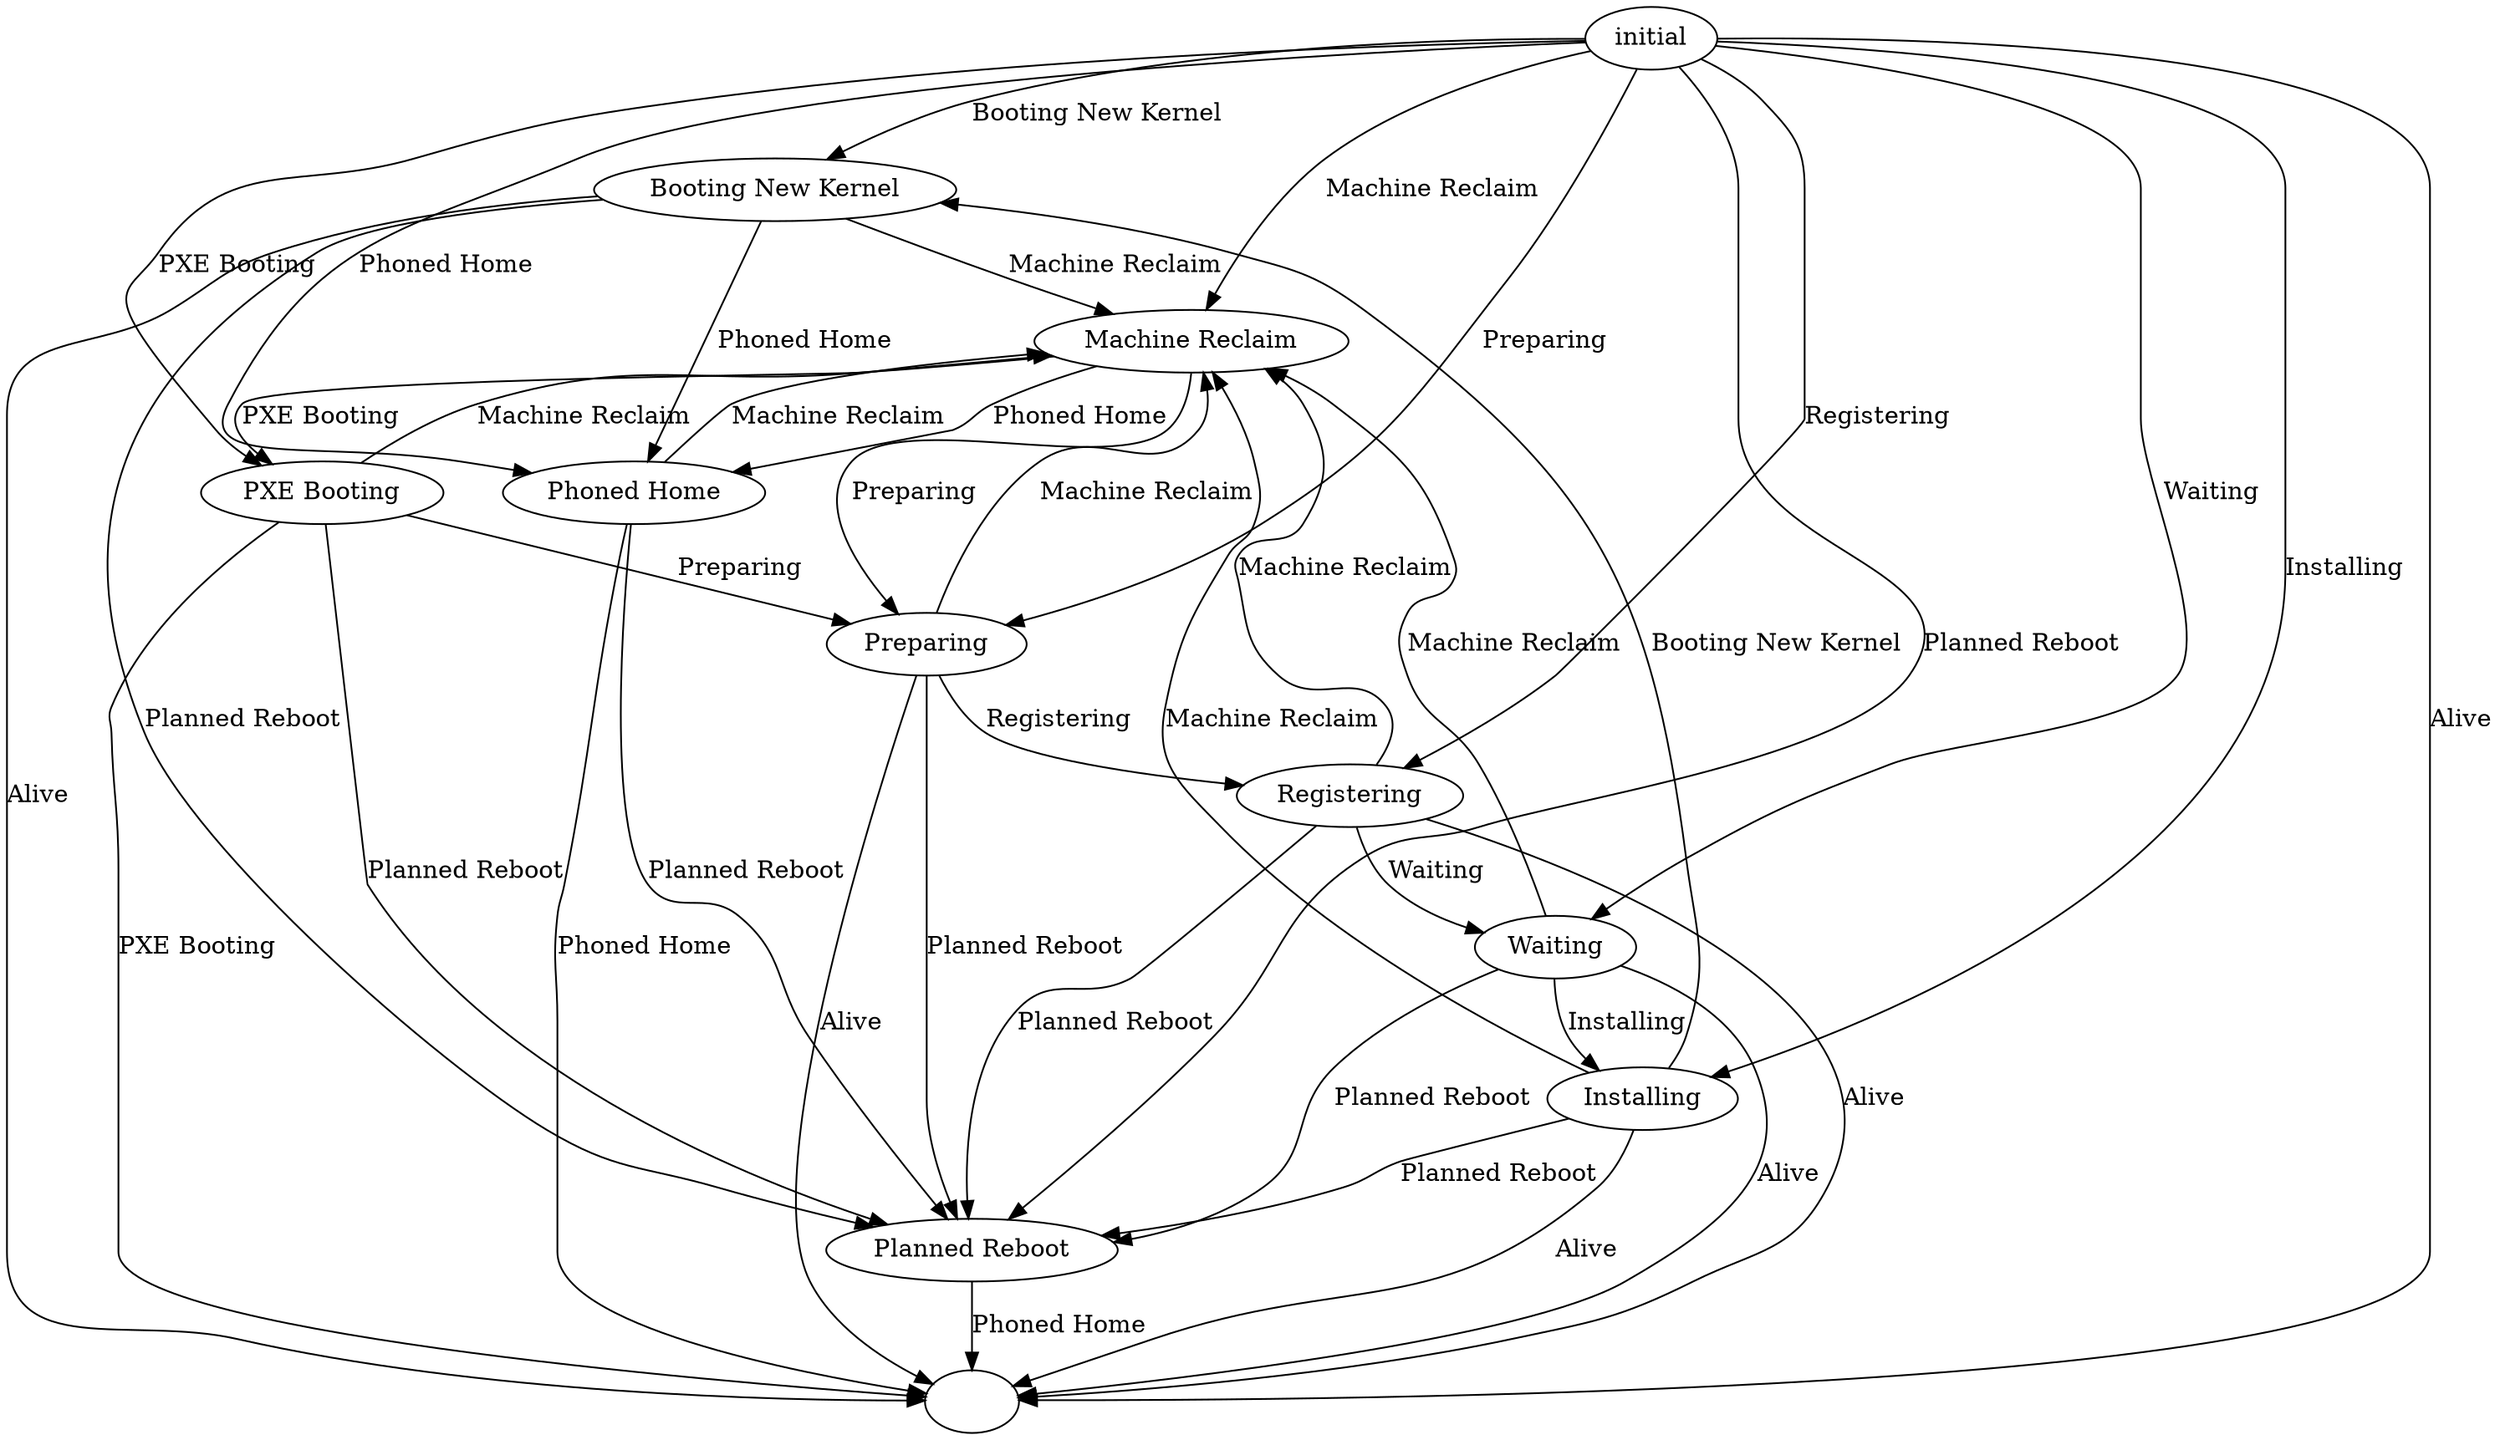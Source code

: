 digraph fsm {
    "Booting New Kernel" -> "" [ label = "Alive" ];
    "Booting New Kernel" -> "Machine Reclaim" [ label = "Machine Reclaim" ];
    "Booting New Kernel" -> "Phoned Home" [ label = "Phoned Home" ];
    "Booting New Kernel" -> "Planned Reboot" [ label = "Planned Reboot" ];
    "Installing" -> "" [ label = "Alive" ];
    "Installing" -> "Booting New Kernel" [ label = "Booting New Kernel" ];
    "Installing" -> "Machine Reclaim" [ label = "Machine Reclaim" ];
    "Installing" -> "Planned Reboot" [ label = "Planned Reboot" ];
    "Machine Reclaim" -> "PXE Booting" [ label = "PXE Booting" ];
    "Machine Reclaim" -> "Phoned Home" [ label = "Phoned Home" ];
    "Machine Reclaim" -> "Preparing" [ label = "Preparing" ];
    "PXE Booting" -> "Machine Reclaim" [ label = "Machine Reclaim" ];
    "PXE Booting" -> "" [ label = "PXE Booting" ];
    "PXE Booting" -> "Planned Reboot" [ label = "Planned Reboot" ];
    "PXE Booting" -> "Preparing" [ label = "Preparing" ];
    "Phoned Home" -> "Machine Reclaim" [ label = "Machine Reclaim" ];
    "Phoned Home" -> "" [ label = "Phoned Home" ];
    "Phoned Home" -> "Planned Reboot" [ label = "Planned Reboot" ];
    "Planned Reboot" -> "" [ label = "Phoned Home" ];
    "Preparing" -> "" [ label = "Alive" ];
    "Preparing" -> "Machine Reclaim" [ label = "Machine Reclaim" ];
    "Preparing" -> "Planned Reboot" [ label = "Planned Reboot" ];
    "Preparing" -> "Registering" [ label = "Registering" ];
    "Registering" -> "" [ label = "Alive" ];
    "Registering" -> "Machine Reclaim" [ label = "Machine Reclaim" ];
    "Registering" -> "Planned Reboot" [ label = "Planned Reboot" ];
    "Registering" -> "Waiting" [ label = "Waiting" ];
    "Waiting" -> "" [ label = "Alive" ];
    "Waiting" -> "Installing" [ label = "Installing" ];
    "Waiting" -> "Machine Reclaim" [ label = "Machine Reclaim" ];
    "Waiting" -> "Planned Reboot" [ label = "Planned Reboot" ];
    "initial" -> "" [ label = "Alive" ];
    "initial" -> "Booting New Kernel" [ label = "Booting New Kernel" ];
    "initial" -> "Installing" [ label = "Installing" ];
    "initial" -> "Machine Reclaim" [ label = "Machine Reclaim" ];
    "initial" -> "PXE Booting" [ label = "PXE Booting" ];
    "initial" -> "Phoned Home" [ label = "Phoned Home" ];
    "initial" -> "Planned Reboot" [ label = "Planned Reboot" ];
    "initial" -> "Preparing" [ label = "Preparing" ];
    "initial" -> "Registering" [ label = "Registering" ];
    "initial" -> "Waiting" [ label = "Waiting" ];

    "";
    "Booting New Kernel";
    "Installing";
    "Machine Reclaim";
    "PXE Booting";
    "Phoned Home";
    "Planned Reboot";
    "Preparing";
    "Registering";
    "Waiting";
    "initial";
}
